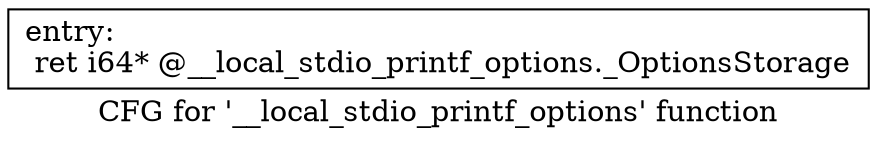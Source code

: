 digraph "CFG for '__local_stdio_printf_options' function" {
	label="CFG for '__local_stdio_printf_options' function";

	Node0xab9c00 [shape=record,label="{entry:\l  ret i64* @__local_stdio_printf_options._OptionsStorage\l}"];
}
